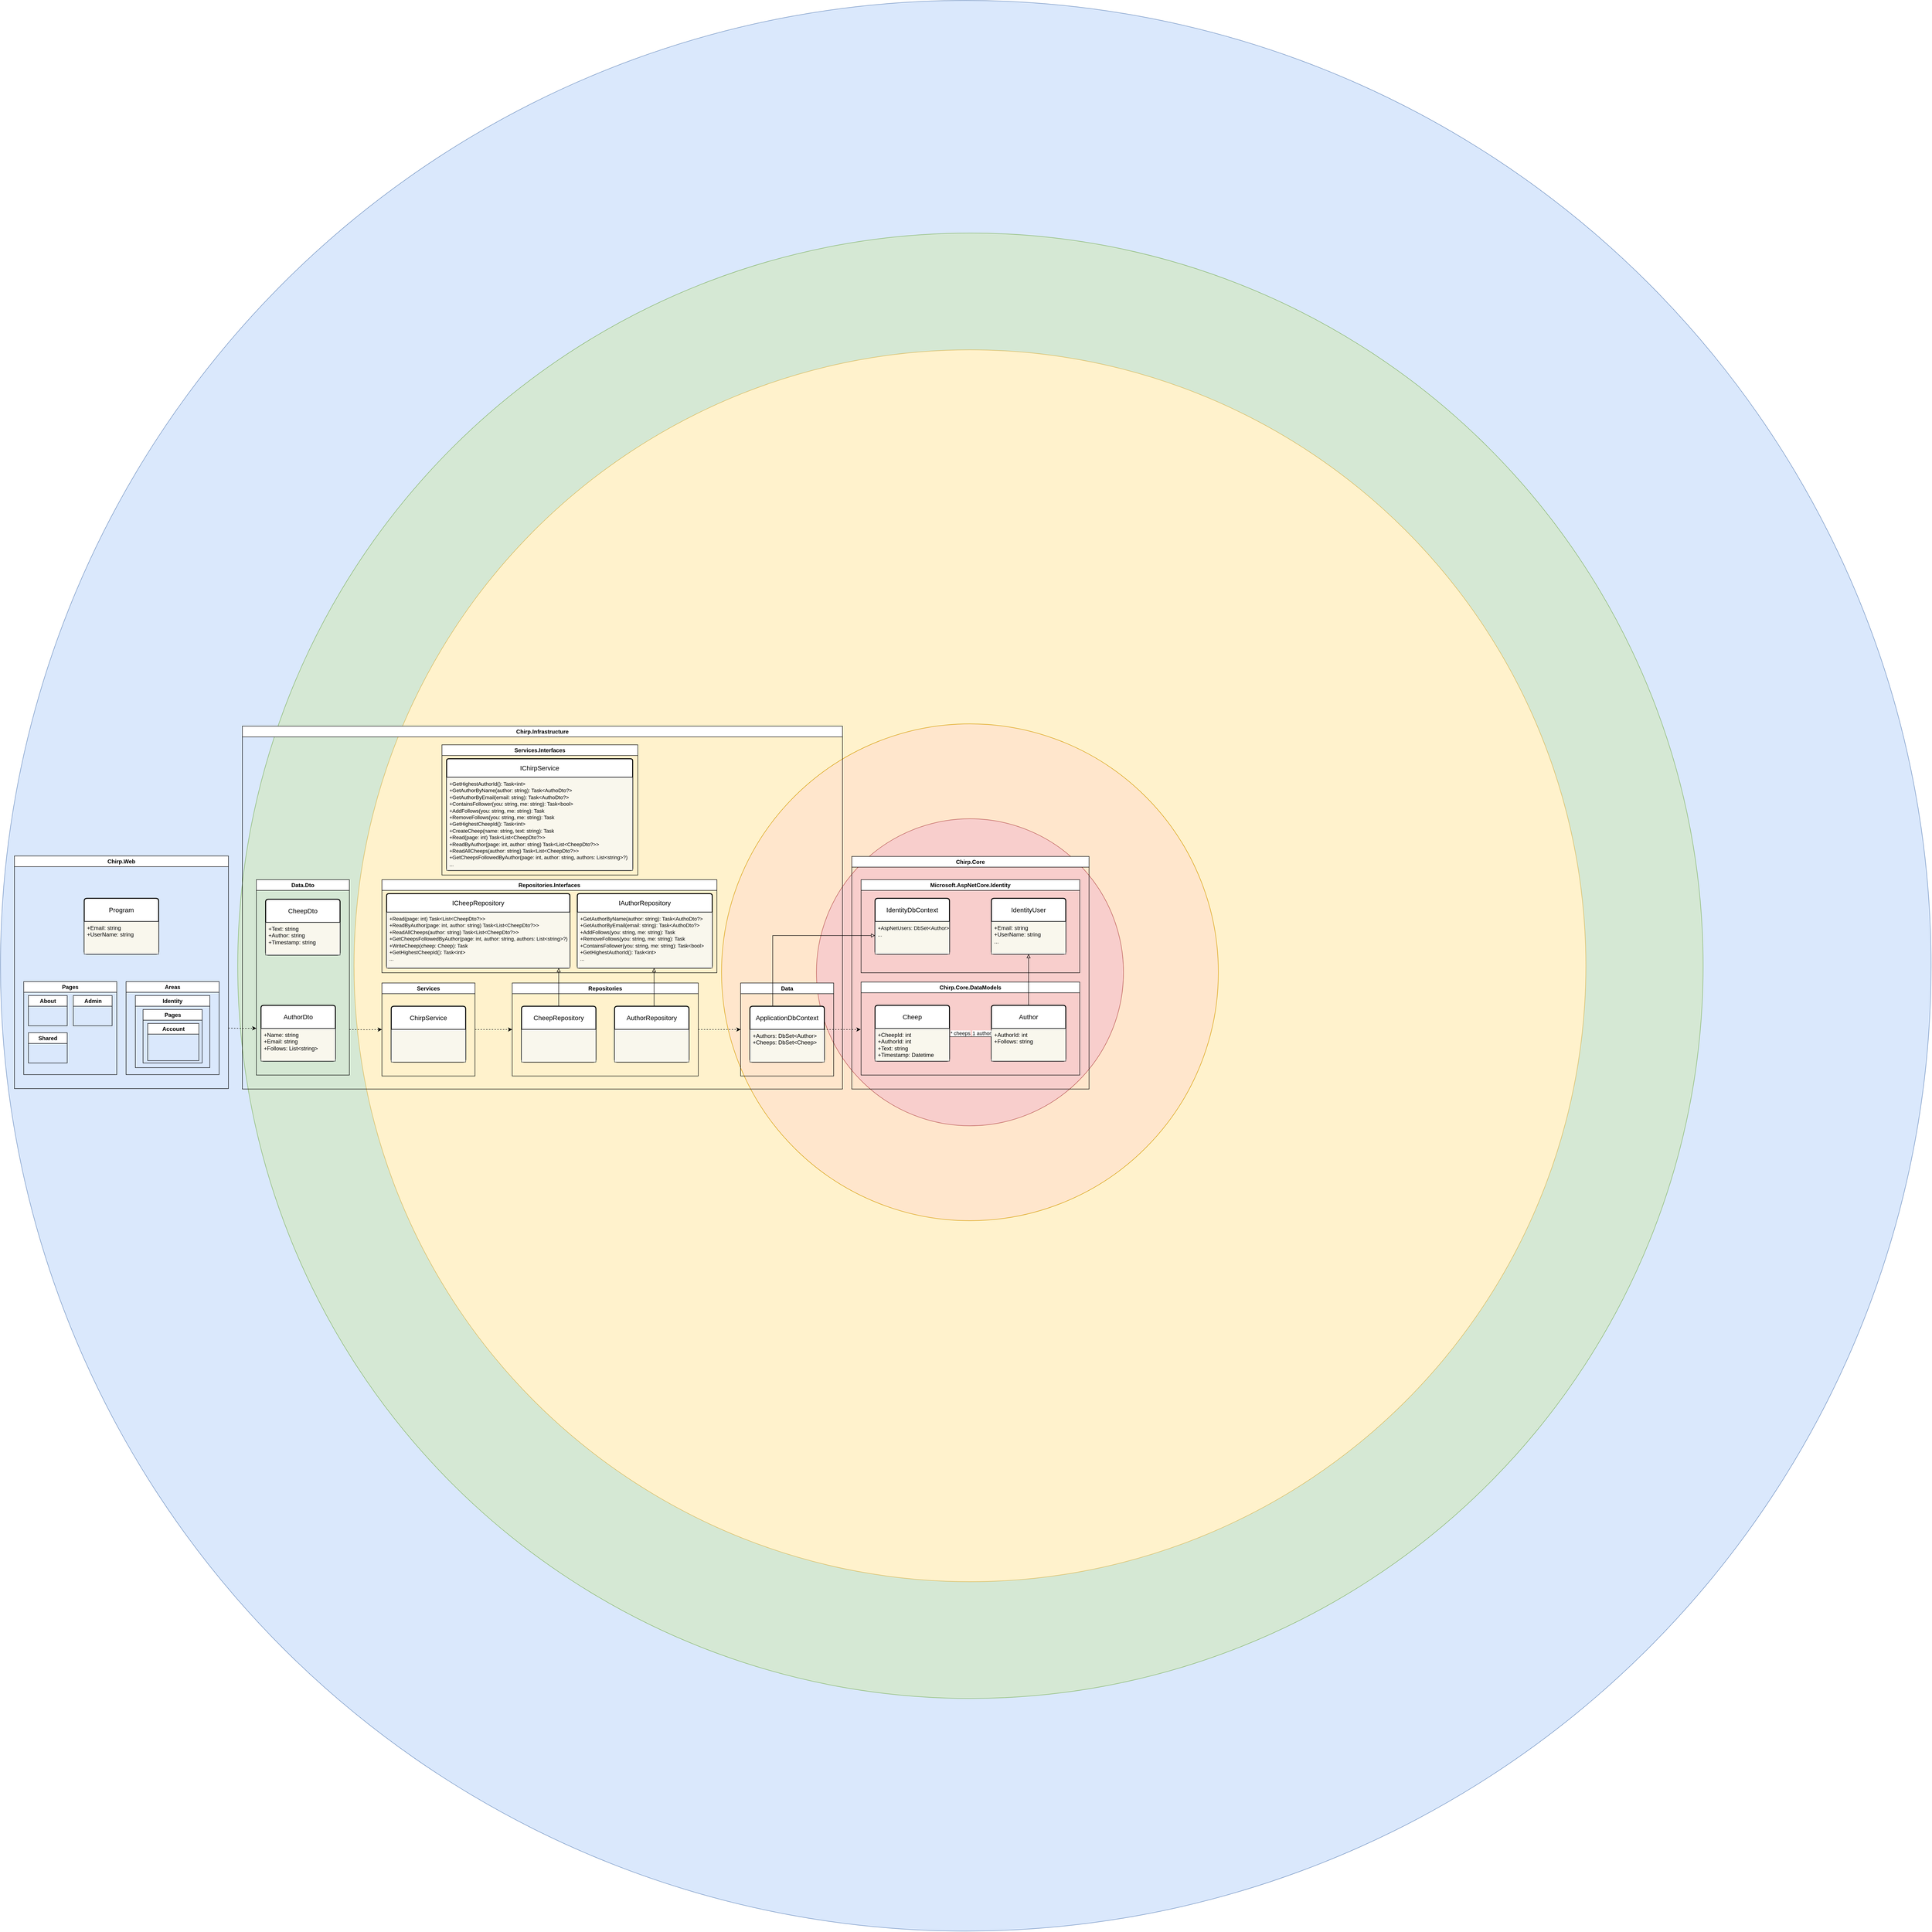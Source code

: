 <mxfile version="25.0.3">
  <diagram name="Side-1" id="GzISuMo-xyW6SiDjN4ra">
    <mxGraphModel dx="3443" dy="3314" grid="1" gridSize="10" guides="1" tooltips="1" connect="1" arrows="1" fold="1" page="1" pageScale="1" pageWidth="827" pageHeight="1169" math="0" shadow="0">
      <root>
        <mxCell id="0" />
        <mxCell id="1" parent="0" />
        <mxCell id="ZZ1NPOmU0_FGCFwdo5Y8-10" value="" style="ellipse;whiteSpace=wrap;html=1;aspect=fixed;fillColor=#dae8fc;strokeColor=#6c8ebf;" vertex="1" parent="1">
          <mxGeometry x="-1600" y="-1890.01" width="4150.01" height="4150.01" as="geometry" />
        </mxCell>
        <mxCell id="4euarY74Lfna2DTe539m-166" value="" style="ellipse;whiteSpace=wrap;html=1;aspect=fixed;fillColor=#d5e8d4;strokeColor=#82b366;" parent="1" vertex="1">
          <mxGeometry x="-1090" y="-1390.01" width="3150.01" height="3150.01" as="geometry" />
        </mxCell>
        <mxCell id="4euarY74Lfna2DTe539m-171" value="" style="ellipse;whiteSpace=wrap;html=1;aspect=fixed;fillColor=#fff2cc;strokeColor=#d6b656;direction=south;" parent="1" vertex="1">
          <mxGeometry x="-840" y="-1139" width="2648" height="2648" as="geometry" />
        </mxCell>
        <mxCell id="4euarY74Lfna2DTe539m-170" value="" style="ellipse;whiteSpace=wrap;html=1;aspect=fixed;fillColor=#ffe6cc;strokeColor=#d79b00;" parent="1" vertex="1">
          <mxGeometry x="-50" y="-335" width="1068" height="1068" as="geometry" />
        </mxCell>
        <mxCell id="4euarY74Lfna2DTe539m-165" value="" style="ellipse;whiteSpace=wrap;html=1;aspect=fixed;fillColor=#f8cecc;strokeColor=#b85450;" parent="1" vertex="1">
          <mxGeometry x="154" y="-131" width="660" height="660" as="geometry" />
        </mxCell>
        <mxCell id="4euarY74Lfna2DTe539m-27" value="Chirp.Infrastructure" style="swimlane;whiteSpace=wrap;html=1;" parent="1" vertex="1">
          <mxGeometry x="-1080" y="-330" width="1290" height="780" as="geometry">
            <mxRectangle x="-740" y="-50" width="200" height="30" as="alternateBounds" />
          </mxGeometry>
        </mxCell>
        <mxCell id="4euarY74Lfna2DTe539m-63" value="Data" style="swimlane;whiteSpace=wrap;html=1;" parent="4euarY74Lfna2DTe539m-27" vertex="1">
          <mxGeometry x="1071" y="552" width="200" height="200" as="geometry">
            <mxRectangle x="700" y="50" width="200" height="30" as="alternateBounds" />
          </mxGeometry>
        </mxCell>
        <mxCell id="4euarY74Lfna2DTe539m-64" value="ApplicationDbContext" style="swimlane;childLayout=stackLayout;horizontal=1;startSize=50;horizontalStack=0;rounded=1;fontSize=14;fontStyle=0;strokeWidth=2;resizeParent=0;resizeLast=1;shadow=0;dashed=0;align=center;arcSize=4;whiteSpace=wrap;html=1;" parent="4euarY74Lfna2DTe539m-63" vertex="1">
          <mxGeometry x="20" y="50" width="160" height="120" as="geometry" />
        </mxCell>
        <mxCell id="4euarY74Lfna2DTe539m-65" value="+Authors: DbSet&amp;lt;Author&amp;gt;&lt;div&gt;+Cheeps: DbSet&amp;lt;Cheep&amp;gt;&lt;/div&gt;" style="align=left;strokeColor=#36393d;fillColor=#f9f7ed;spacingLeft=4;fontSize=12;verticalAlign=top;resizable=0;rotatable=0;part=1;html=1;" parent="4euarY74Lfna2DTe539m-64" vertex="1">
          <mxGeometry y="50" width="160" height="70" as="geometry" />
        </mxCell>
        <mxCell id="4euarY74Lfna2DTe539m-54" value="Repositories" style="swimlane;whiteSpace=wrap;html=1;" parent="4euarY74Lfna2DTe539m-27" vertex="1">
          <mxGeometry x="580" y="552" width="400" height="200" as="geometry">
            <mxRectangle x="255" y="270" width="200" height="30" as="alternateBounds" />
          </mxGeometry>
        </mxCell>
        <mxCell id="4euarY74Lfna2DTe539m-55" value="AuthorRepository" style="swimlane;childLayout=stackLayout;horizontal=1;startSize=50;horizontalStack=0;rounded=1;fontSize=14;fontStyle=0;strokeWidth=2;resizeParent=0;resizeLast=1;shadow=0;dashed=0;align=center;arcSize=4;whiteSpace=wrap;html=1;" parent="4euarY74Lfna2DTe539m-54" vertex="1">
          <mxGeometry x="220" y="50" width="160" height="120" as="geometry" />
        </mxCell>
        <mxCell id="4euarY74Lfna2DTe539m-56" value="" style="align=left;strokeColor=#36393d;fillColor=#f9f7ed;spacingLeft=4;fontSize=12;verticalAlign=top;resizable=0;rotatable=0;part=1;html=1;" parent="4euarY74Lfna2DTe539m-55" vertex="1">
          <mxGeometry y="50" width="160" height="70" as="geometry" />
        </mxCell>
        <mxCell id="4euarY74Lfna2DTe539m-57" value="&lt;div&gt;&lt;span style=&quot;background-color: initial;&quot;&gt;CheepRepository&lt;/span&gt;&lt;/div&gt;" style="swimlane;childLayout=stackLayout;horizontal=1;startSize=50;horizontalStack=0;rounded=1;fontSize=14;fontStyle=0;strokeWidth=2;resizeParent=0;resizeLast=1;shadow=0;dashed=0;align=center;arcSize=4;whiteSpace=wrap;html=1;" parent="4euarY74Lfna2DTe539m-54" vertex="1">
          <mxGeometry x="20" y="50" width="160" height="120" as="geometry" />
        </mxCell>
        <mxCell id="4euarY74Lfna2DTe539m-58" value="" style="align=left;strokeColor=#36393d;fillColor=#f9f7ed;spacingLeft=4;fontSize=12;verticalAlign=top;resizable=0;rotatable=0;part=1;html=1;" parent="4euarY74Lfna2DTe539m-57" vertex="1">
          <mxGeometry y="50" width="160" height="70" as="geometry" />
        </mxCell>
        <mxCell id="4euarY74Lfna2DTe539m-59" value="" style="endArrow=block;html=1;rounded=0;endFill=0;strokeWidth=1;" parent="4euarY74Lfna2DTe539m-54" edge="1">
          <mxGeometry width="50" height="50" relative="1" as="geometry">
            <mxPoint x="305" y="50" as="sourcePoint" />
            <mxPoint x="305" y="-32" as="targetPoint" />
          </mxGeometry>
        </mxCell>
        <mxCell id="4euarY74Lfna2DTe539m-35" value="Services" style="swimlane;whiteSpace=wrap;html=1;" parent="4euarY74Lfna2DTe539m-27" vertex="1">
          <mxGeometry x="300" y="552" width="200" height="200" as="geometry">
            <mxRectangle x="35" y="270" width="200" height="30" as="alternateBounds" />
          </mxGeometry>
        </mxCell>
        <mxCell id="4euarY74Lfna2DTe539m-36" value="ChirpService" style="swimlane;childLayout=stackLayout;horizontal=1;startSize=50;horizontalStack=0;rounded=1;fontSize=14;fontStyle=0;strokeWidth=2;resizeParent=0;resizeLast=1;shadow=0;dashed=0;align=center;arcSize=4;whiteSpace=wrap;html=1;" parent="4euarY74Lfna2DTe539m-35" vertex="1">
          <mxGeometry x="20" y="50" width="160" height="120" as="geometry" />
        </mxCell>
        <mxCell id="4euarY74Lfna2DTe539m-37" value="" style="align=left;strokeColor=#36393d;fillColor=#f9f7ed;spacingLeft=4;fontSize=12;verticalAlign=top;resizable=0;rotatable=0;part=1;html=1;" parent="4euarY74Lfna2DTe539m-36" vertex="1">
          <mxGeometry y="50" width="160" height="70" as="geometry" />
        </mxCell>
        <mxCell id="4euarY74Lfna2DTe539m-38" value="Repositories.Interfaces" style="swimlane;whiteSpace=wrap;html=1;" parent="4euarY74Lfna2DTe539m-27" vertex="1">
          <mxGeometry x="300" y="330" width="720" height="200" as="geometry">
            <mxRectangle x="473" y="50" width="200" height="30" as="alternateBounds" />
          </mxGeometry>
        </mxCell>
        <mxCell id="4euarY74Lfna2DTe539m-39" value="IAuthorRepository" style="swimlane;childLayout=stackLayout;horizontal=1;startSize=40;horizontalStack=0;rounded=1;fontSize=14;fontStyle=0;strokeWidth=2;resizeParent=0;resizeLast=1;shadow=0;dashed=0;align=center;arcSize=4;whiteSpace=wrap;html=1;" parent="4euarY74Lfna2DTe539m-38" vertex="1">
          <mxGeometry x="420" y="30" width="290" height="160" as="geometry" />
        </mxCell>
        <mxCell id="4euarY74Lfna2DTe539m-40" value="&lt;font style=&quot;font-size: 11px;&quot;&gt;+GetAuthorByName(author: string): Task&amp;lt;AuthoDto?&amp;gt;&lt;/font&gt;&lt;div&gt;&lt;font style=&quot;font-size: 11px;&quot;&gt;+GetAuthorByEmail&lt;/font&gt;&lt;span style=&quot;font-size: 11px; background-color: initial;&quot;&gt;(email: string): Task&amp;lt;AuthoDto?&amp;gt;&lt;/span&gt;&lt;/div&gt;&lt;div&gt;&lt;span style=&quot;font-size: 11px;&quot;&gt;+AddFollows(you: string, me: string): Task&lt;/span&gt;&lt;/div&gt;&lt;div&gt;&lt;span style=&quot;font-size: 11px;&quot;&gt;+RemoveFollows&lt;/span&gt;&lt;span style=&quot;font-size: 11px; background-color: initial;&quot;&gt;(you: string, me: string): Task&lt;/span&gt;&lt;/div&gt;&lt;div&gt;&lt;span style=&quot;font-size: 11px;&quot;&gt;+ContainsFollower(&lt;/span&gt;&lt;span style=&quot;font-size: 11px; background-color: initial;&quot;&gt;you: string, me: string): Task&amp;lt;bool&amp;gt;&lt;/span&gt;&lt;/div&gt;&lt;div&gt;&lt;span style=&quot;font-size: 11px; background-color: initial;&quot;&gt;+GetHighestAuthorId(): Task&amp;lt;int&amp;gt;&lt;/span&gt;&lt;/div&gt;&lt;div&gt;&lt;span style=&quot;font-size: 11px;&quot;&gt;...&lt;/span&gt;&lt;/div&gt;" style="align=left;strokeColor=#36393d;fillColor=#f9f7ed;spacingLeft=4;fontSize=12;verticalAlign=top;resizable=0;rotatable=0;part=1;html=1;" parent="4euarY74Lfna2DTe539m-39" vertex="1">
          <mxGeometry y="40" width="290" height="120" as="geometry" />
        </mxCell>
        <mxCell id="4euarY74Lfna2DTe539m-50" value="ICheepRepository" style="swimlane;childLayout=stackLayout;horizontal=1;startSize=40;horizontalStack=0;rounded=1;fontSize=14;fontStyle=0;strokeWidth=2;resizeParent=0;resizeLast=1;shadow=0;dashed=0;align=center;arcSize=4;whiteSpace=wrap;html=1;" parent="4euarY74Lfna2DTe539m-38" vertex="1">
          <mxGeometry x="10" y="30" width="394" height="160" as="geometry" />
        </mxCell>
        <mxCell id="4euarY74Lfna2DTe539m-51" value="&lt;font style=&quot;font-size: 11px;&quot;&gt;+Read(page: int) Task&amp;lt;List&amp;lt;CheepDto?&amp;gt;&amp;gt;&lt;/font&gt;&lt;div&gt;&lt;font style=&quot;font-size: 11px;&quot;&gt;+ReadByAuthor&lt;/font&gt;&lt;span style=&quot;font-size: 11px; background-color: initial;&quot;&gt;(page: int, author: string) Task&amp;lt;List&amp;lt;CheepDto?&amp;gt;&amp;gt;&lt;/span&gt;&lt;/div&gt;&lt;div&gt;&lt;span style=&quot;font-size: 11px;&quot;&gt;+ReadAllCheeps&lt;/span&gt;&lt;span style=&quot;font-size: 11px; background-color: initial;&quot;&gt;(author: string) Task&amp;lt;List&amp;lt;CheepDto?&amp;gt;&amp;gt;&lt;/span&gt;&lt;/div&gt;&lt;div&gt;&lt;span style=&quot;font-size: 11px;&quot;&gt;+GetCheepsFollowedByAuthor&lt;/span&gt;&lt;span style=&quot;background-color: initial; font-size: 11px;&quot;&gt;(page: int, author: string, authors: List&amp;lt;string&amp;gt;?)&lt;/span&gt;&lt;/div&gt;&lt;div&gt;&lt;span style=&quot;background-color: initial; font-size: 11px;&quot;&gt;+WriteCheep(cheep: Cheep): Task&lt;/span&gt;&lt;/div&gt;&lt;div&gt;&lt;span style=&quot;background-color: initial; font-size: 11px;&quot;&gt;+GetHighestCheepId(): Task&amp;lt;int&amp;gt;&lt;/span&gt;&lt;/div&gt;&lt;div&gt;&lt;span style=&quot;font-size: 11px;&quot;&gt;...&lt;/span&gt;&lt;/div&gt;" style="align=left;strokeColor=#36393d;fillColor=#f9f7ed;spacingLeft=4;fontSize=12;verticalAlign=top;resizable=0;rotatable=0;part=1;html=1;" parent="4euarY74Lfna2DTe539m-50" vertex="1">
          <mxGeometry y="40" width="394" height="120" as="geometry" />
        </mxCell>
        <mxCell id="4euarY74Lfna2DTe539m-41" value="Services.Interfaces" style="swimlane;whiteSpace=wrap;html=1;" parent="4euarY74Lfna2DTe539m-27" vertex="1">
          <mxGeometry x="429" y="40" width="421" height="280" as="geometry">
            <mxRectangle x="259" y="50" width="200" height="30" as="alternateBounds" />
          </mxGeometry>
        </mxCell>
        <mxCell id="4euarY74Lfna2DTe539m-42" value="IChirpService" style="swimlane;childLayout=stackLayout;horizontal=1;startSize=40;horizontalStack=0;rounded=1;fontSize=14;fontStyle=0;strokeWidth=2;resizeParent=0;resizeLast=1;shadow=0;dashed=0;align=center;arcSize=4;whiteSpace=wrap;html=1;" parent="4euarY74Lfna2DTe539m-41" vertex="1">
          <mxGeometry x="10" y="30" width="400" height="240" as="geometry" />
        </mxCell>
        <mxCell id="4euarY74Lfna2DTe539m-43" value="&lt;div&gt;&lt;span style=&quot;font-size: 11px;&quot;&gt;+GetHighestAuthorId(): Task&amp;lt;int&amp;gt;&lt;/span&gt;&lt;span style=&quot;font-size: 11px;&quot;&gt;&lt;/span&gt;&lt;/div&gt;&lt;div&gt;&lt;span style=&quot;font-size: 11px;&quot;&gt;+GetAuthorByName(author: string): Task&amp;lt;AuthoDto?&amp;gt;&lt;/span&gt;&lt;/div&gt;&lt;div&gt;&lt;font style=&quot;font-size: 11px;&quot;&gt;+GetAuthorByEmail&lt;/font&gt;&lt;span style=&quot;background-color: initial; font-size: 11px;&quot;&gt;(email: string): Task&amp;lt;AuthoDto?&amp;gt;&lt;/span&gt;&lt;/div&gt;&lt;div&gt;&lt;span style=&quot;font-size: 11px;&quot;&gt;+ContainsFollower(&lt;/span&gt;&lt;span style=&quot;background-color: initial; font-size: 11px;&quot;&gt;you: string, me: string): Task&amp;lt;bool&amp;gt;&lt;/span&gt;&lt;/div&gt;&lt;div&gt;&lt;div&gt;&lt;span style=&quot;font-size: 11px;&quot;&gt;+AddFollows(you: string, me: string): Task&lt;/span&gt;&lt;/div&gt;&lt;div&gt;&lt;span style=&quot;font-size: 11px;&quot;&gt;+RemoveFollows&lt;/span&gt;&lt;span style=&quot;font-size: 11px; background-color: initial;&quot;&gt;(you: string, me: string): Task&lt;/span&gt;&lt;/div&gt;&lt;/div&gt;&lt;div&gt;&lt;span style=&quot;font-size: 11px;&quot;&gt;+GetHighestCheepId(): Task&amp;lt;int&amp;gt;&lt;/span&gt;&lt;span style=&quot;font-size: 11px; background-color: initial;&quot;&gt;&lt;/span&gt;&lt;/div&gt;&lt;div&gt;&lt;span style=&quot;font-size: 11px;&quot;&gt;+CreateCheep(name: string, text: string): Task&lt;/span&gt;&lt;/div&gt;&lt;div&gt;&lt;span style=&quot;font-size: 11px;&quot;&gt;+Read(page: int) Task&amp;lt;List&amp;lt;CheepDto?&amp;gt;&amp;gt;&lt;/span&gt;&lt;span style=&quot;font-size: 11px;&quot;&gt;&lt;/span&gt;&lt;/div&gt;&lt;div&gt;&lt;font style=&quot;font-size: 11px;&quot;&gt;+ReadByAuthor&lt;/font&gt;&lt;span style=&quot;background-color: initial; font-size: 11px;&quot;&gt;(page: int, author: string) Task&amp;lt;List&amp;lt;CheepDto?&amp;gt;&amp;gt;&lt;/span&gt;&lt;span style=&quot;font-size: 11px;&quot;&gt;&lt;/span&gt;&lt;/div&gt;&lt;div&gt;&lt;span style=&quot;font-size: 11px;&quot;&gt;+ReadAllCheeps&lt;/span&gt;&lt;span style=&quot;background-color: initial; font-size: 11px;&quot;&gt;(author: string) Task&amp;lt;List&amp;lt;CheepDto?&amp;gt;&amp;gt;&lt;/span&gt;&lt;/div&gt;&lt;div&gt;&lt;span style=&quot;font-size: 11px;&quot;&gt;+GetCheepsFollowedByAuthor&lt;/span&gt;&lt;span style=&quot;background-color: initial; font-size: 11px;&quot;&gt;(page: int, author: string, authors: List&amp;lt;string&amp;gt;?)&lt;/span&gt;&lt;/div&gt;&lt;div&gt;&lt;font style=&quot;font-size: 11px;&quot;&gt;...&lt;/font&gt;&lt;/div&gt;" style="align=left;strokeColor=#36393d;fillColor=#f9f7ed;spacingLeft=4;fontSize=12;verticalAlign=top;resizable=0;rotatable=0;part=1;html=1;" parent="4euarY74Lfna2DTe539m-42" vertex="1">
          <mxGeometry y="40" width="400" height="200" as="geometry" />
        </mxCell>
        <mxCell id="4euarY74Lfna2DTe539m-74" style="edgeStyle=orthogonalEdgeStyle;rounded=0;orthogonalLoop=1;jettySize=auto;html=1;exitX=1;exitY=0.5;exitDx=0;exitDy=0;entryX=0;entryY=0.5;entryDx=0;entryDy=0;dashed=1;" parent="4euarY74Lfna2DTe539m-27" source="4euarY74Lfna2DTe539m-54" target="4euarY74Lfna2DTe539m-63" edge="1">
          <mxGeometry relative="1" as="geometry" />
        </mxCell>
        <mxCell id="ZZ1NPOmU0_FGCFwdo5Y8-9" style="edgeStyle=orthogonalEdgeStyle;rounded=0;orthogonalLoop=1;jettySize=auto;html=1;entryX=0;entryY=0.5;entryDx=0;entryDy=0;dashed=1;exitX=1;exitY=0.5;exitDx=0;exitDy=0;" edge="1" parent="4euarY74Lfna2DTe539m-27" source="4euarY74Lfna2DTe539m-35" target="4euarY74Lfna2DTe539m-54">
          <mxGeometry relative="1" as="geometry">
            <mxPoint x="520" y="372" as="sourcePoint" />
            <mxPoint x="550" y="372" as="targetPoint" />
          </mxGeometry>
        </mxCell>
        <mxCell id="ZZ1NPOmU0_FGCFwdo5Y8-21" value="" style="endArrow=block;html=1;rounded=0;endFill=0;strokeWidth=1;exitX=0.5;exitY=0;exitDx=0;exitDy=0;" edge="1" parent="4euarY74Lfna2DTe539m-27" source="4euarY74Lfna2DTe539m-57">
          <mxGeometry width="50" height="50" relative="1" as="geometry">
            <mxPoint x="780" y="602" as="sourcePoint" />
            <mxPoint x="680" y="520" as="targetPoint" />
          </mxGeometry>
        </mxCell>
        <mxCell id="ZZ1NPOmU0_FGCFwdo5Y8-1" value="Data.Dto" style="swimlane;whiteSpace=wrap;html=1;" vertex="1" parent="4euarY74Lfna2DTe539m-27">
          <mxGeometry x="30" y="330" width="200" height="420" as="geometry">
            <mxRectangle x="35" y="270" width="200" height="30" as="alternateBounds" />
          </mxGeometry>
        </mxCell>
        <mxCell id="ZZ1NPOmU0_FGCFwdo5Y8-2" value="CheepDto" style="swimlane;childLayout=stackLayout;horizontal=1;startSize=50;horizontalStack=0;rounded=1;fontSize=14;fontStyle=0;strokeWidth=2;resizeParent=0;resizeLast=1;shadow=0;dashed=0;align=center;arcSize=4;whiteSpace=wrap;html=1;" vertex="1" parent="ZZ1NPOmU0_FGCFwdo5Y8-1">
          <mxGeometry x="20" y="42" width="160" height="120" as="geometry" />
        </mxCell>
        <mxCell id="ZZ1NPOmU0_FGCFwdo5Y8-3" value="+Text: string&lt;br&gt;+Author: string&lt;div&gt;+Timestamp: string&lt;/div&gt;" style="align=left;strokeColor=#36393d;fillColor=#f9f7ed;spacingLeft=4;fontSize=12;verticalAlign=top;resizable=0;rotatable=0;part=1;html=1;" vertex="1" parent="ZZ1NPOmU0_FGCFwdo5Y8-2">
          <mxGeometry y="50" width="160" height="70" as="geometry" />
        </mxCell>
        <mxCell id="ZZ1NPOmU0_FGCFwdo5Y8-22" style="edgeStyle=orthogonalEdgeStyle;rounded=0;orthogonalLoop=1;jettySize=auto;html=1;exitX=1;exitY=0.75;exitDx=0;exitDy=0;dashed=1;" edge="1" parent="1">
          <mxGeometry relative="1" as="geometry">
            <mxPoint x="-1050" y="319.368" as="targetPoint" />
            <mxPoint x="-1110" y="319" as="sourcePoint" />
          </mxGeometry>
        </mxCell>
        <mxCell id="4euarY74Lfna2DTe539m-111" value="Chirp.Web" style="swimlane;whiteSpace=wrap;html=1;" parent="1" vertex="1">
          <mxGeometry x="-1570" y="-51" width="460" height="500" as="geometry">
            <mxRectangle x="10" y="210" width="200" height="30" as="alternateBounds" />
          </mxGeometry>
        </mxCell>
        <mxCell id="4euarY74Lfna2DTe539m-127" value="Program" style="swimlane;childLayout=stackLayout;horizontal=1;startSize=50;horizontalStack=0;rounded=1;fontSize=14;fontStyle=0;strokeWidth=2;resizeParent=0;resizeLast=1;shadow=0;dashed=0;align=center;arcSize=4;whiteSpace=wrap;html=1;" parent="4euarY74Lfna2DTe539m-111" vertex="1">
          <mxGeometry x="150" y="91" width="160" height="120" as="geometry" />
        </mxCell>
        <mxCell id="4euarY74Lfna2DTe539m-128" value="+Email: string&lt;br&gt;+UserName: string" style="align=left;strokeColor=#36393d;fillColor=#f9f7ed;spacingLeft=4;fontSize=12;verticalAlign=top;resizable=0;rotatable=0;part=1;html=1;" parent="4euarY74Lfna2DTe539m-127" vertex="1">
          <mxGeometry y="50" width="160" height="70" as="geometry" />
        </mxCell>
        <mxCell id="4euarY74Lfna2DTe539m-133" value="Pages" style="swimlane;whiteSpace=wrap;html=1;" parent="4euarY74Lfna2DTe539m-111" vertex="1">
          <mxGeometry x="20" y="270" width="200" height="200" as="geometry">
            <mxRectangle x="35" y="50" width="200" height="30" as="alternateBounds" />
          </mxGeometry>
        </mxCell>
        <mxCell id="4euarY74Lfna2DTe539m-152" value="About" style="swimlane;whiteSpace=wrap;html=1;" parent="4euarY74Lfna2DTe539m-133" vertex="1">
          <mxGeometry x="10" y="30" width="83.5" height="65" as="geometry">
            <mxRectangle x="35" y="50" width="200" height="30" as="alternateBounds" />
          </mxGeometry>
        </mxCell>
        <mxCell id="4euarY74Lfna2DTe539m-153" value="&lt;div style=&quot;text-align: left;&quot;&gt;&lt;br&gt;&lt;/div&gt;" style="text;html=1;align=center;verticalAlign=middle;resizable=0;points=[];autosize=1;strokeColor=none;fillColor=none;" parent="4euarY74Lfna2DTe539m-152" vertex="1">
          <mxGeometry x="10" y="30" width="20" height="30" as="geometry" />
        </mxCell>
        <mxCell id="4euarY74Lfna2DTe539m-150" value="Admin" style="swimlane;whiteSpace=wrap;html=1;" parent="4euarY74Lfna2DTe539m-133" vertex="1">
          <mxGeometry x="106.5" y="30" width="83.5" height="65" as="geometry">
            <mxRectangle x="35" y="50" width="200" height="30" as="alternateBounds" />
          </mxGeometry>
        </mxCell>
        <mxCell id="4euarY74Lfna2DTe539m-151" value="&lt;div style=&quot;text-align: left;&quot;&gt;&lt;br&gt;&lt;/div&gt;" style="text;html=1;align=center;verticalAlign=middle;resizable=0;points=[];autosize=1;strokeColor=none;fillColor=none;" parent="4euarY74Lfna2DTe539m-150" vertex="1">
          <mxGeometry x="10" y="30" width="20" height="30" as="geometry" />
        </mxCell>
        <mxCell id="4euarY74Lfna2DTe539m-154" value="Shared" style="swimlane;whiteSpace=wrap;html=1;" parent="4euarY74Lfna2DTe539m-133" vertex="1">
          <mxGeometry x="10" y="110" width="83.5" height="65" as="geometry">
            <mxRectangle x="35" y="50" width="200" height="30" as="alternateBounds" />
          </mxGeometry>
        </mxCell>
        <mxCell id="4euarY74Lfna2DTe539m-155" value="&lt;div style=&quot;text-align: left;&quot;&gt;&lt;br&gt;&lt;/div&gt;" style="text;html=1;align=center;verticalAlign=middle;resizable=0;points=[];autosize=1;strokeColor=none;fillColor=none;" parent="4euarY74Lfna2DTe539m-154" vertex="1">
          <mxGeometry x="10" y="30" width="20" height="30" as="geometry" />
        </mxCell>
        <mxCell id="4euarY74Lfna2DTe539m-137" value="Areas" style="swimlane;whiteSpace=wrap;html=1;" parent="4euarY74Lfna2DTe539m-111" vertex="1">
          <mxGeometry x="240" y="270" width="200" height="200" as="geometry">
            <mxRectangle x="35" y="50" width="200" height="30" as="alternateBounds" />
          </mxGeometry>
        </mxCell>
        <mxCell id="4euarY74Lfna2DTe539m-143" value="&lt;div style=&quot;text-align: left;&quot;&gt;&lt;br&gt;&lt;/div&gt;" style="text;html=1;align=center;verticalAlign=middle;resizable=0;points=[];autosize=1;strokeColor=none;fillColor=none;" parent="4euarY74Lfna2DTe539m-137" vertex="1">
          <mxGeometry x="10" y="30" width="20" height="30" as="geometry" />
        </mxCell>
        <mxCell id="4euarY74Lfna2DTe539m-144" value="Identity" style="swimlane;whiteSpace=wrap;html=1;" parent="4euarY74Lfna2DTe539m-137" vertex="1">
          <mxGeometry x="20" y="30" width="160" height="155" as="geometry">
            <mxRectangle x="35" y="50" width="200" height="30" as="alternateBounds" />
          </mxGeometry>
        </mxCell>
        <mxCell id="4euarY74Lfna2DTe539m-145" value="&lt;div style=&quot;text-align: left;&quot;&gt;&lt;br&gt;&lt;/div&gt;" style="text;html=1;align=center;verticalAlign=middle;resizable=0;points=[];autosize=1;strokeColor=none;fillColor=none;" parent="4euarY74Lfna2DTe539m-144" vertex="1">
          <mxGeometry x="10" y="30" width="20" height="30" as="geometry" />
        </mxCell>
        <mxCell id="4euarY74Lfna2DTe539m-146" value="Pages" style="swimlane;whiteSpace=wrap;html=1;" parent="4euarY74Lfna2DTe539m-144" vertex="1">
          <mxGeometry x="16.5" y="30" width="127" height="115" as="geometry">
            <mxRectangle x="35" y="50" width="200" height="30" as="alternateBounds" />
          </mxGeometry>
        </mxCell>
        <mxCell id="4euarY74Lfna2DTe539m-147" value="&lt;div style=&quot;text-align: left;&quot;&gt;&lt;br&gt;&lt;/div&gt;" style="text;html=1;align=center;verticalAlign=middle;resizable=0;points=[];autosize=1;strokeColor=none;fillColor=none;" parent="4euarY74Lfna2DTe539m-146" vertex="1">
          <mxGeometry x="10" y="30" width="20" height="30" as="geometry" />
        </mxCell>
        <mxCell id="4euarY74Lfna2DTe539m-148" value="Account" style="swimlane;whiteSpace=wrap;html=1;" parent="4euarY74Lfna2DTe539m-146" vertex="1">
          <mxGeometry x="10" y="30" width="110" height="80" as="geometry">
            <mxRectangle x="35" y="50" width="200" height="30" as="alternateBounds" />
          </mxGeometry>
        </mxCell>
        <mxCell id="4euarY74Lfna2DTe539m-149" value="&lt;div style=&quot;text-align: left;&quot;&gt;&lt;br&gt;&lt;/div&gt;" style="text;html=1;align=center;verticalAlign=middle;resizable=0;points=[];autosize=1;strokeColor=none;fillColor=none;" parent="4euarY74Lfna2DTe539m-148" vertex="1">
          <mxGeometry x="10" y="30" width="20" height="30" as="geometry" />
        </mxCell>
        <mxCell id="4euarY74Lfna2DTe539m-23" value="Chirp.Core" style="swimlane;whiteSpace=wrap;html=1;" parent="1" vertex="1">
          <mxGeometry x="230" y="-50" width="510" height="500" as="geometry">
            <mxRectangle x="10" y="210" width="200" height="30" as="alternateBounds" />
          </mxGeometry>
        </mxCell>
        <mxCell id="4euarY74Lfna2DTe539m-21" value="Chirp.Core.DataModels" style="swimlane;whiteSpace=wrap;html=1;" parent="4euarY74Lfna2DTe539m-23" vertex="1">
          <mxGeometry x="20" y="270" width="470" height="200" as="geometry">
            <mxRectangle x="20" y="50" width="200" height="30" as="alternateBounds" />
          </mxGeometry>
        </mxCell>
        <mxCell id="4euarY74Lfna2DTe539m-1" value="Author" style="swimlane;childLayout=stackLayout;horizontal=1;startSize=50;horizontalStack=0;rounded=1;fontSize=14;fontStyle=0;strokeWidth=2;resizeParent=0;resizeLast=1;shadow=0;dashed=0;align=center;arcSize=4;whiteSpace=wrap;html=1;" parent="4euarY74Lfna2DTe539m-21" vertex="1">
          <mxGeometry x="280" y="50" width="160" height="120" as="geometry">
            <mxRectangle x="270" y="270" width="80" height="50" as="alternateBounds" />
          </mxGeometry>
        </mxCell>
        <mxCell id="4euarY74Lfna2DTe539m-2" value="+AuthorId: int&lt;br&gt;+Follows: string" style="align=left;strokeColor=#36393d;fillColor=#f9f7ed;spacingLeft=4;fontSize=12;verticalAlign=top;resizable=0;rotatable=0;part=1;html=1;" parent="4euarY74Lfna2DTe539m-1" vertex="1">
          <mxGeometry y="50" width="160" height="70" as="geometry" />
        </mxCell>
        <mxCell id="4euarY74Lfna2DTe539m-3" value="Cheep" style="swimlane;childLayout=stackLayout;horizontal=1;startSize=50;horizontalStack=0;rounded=1;fontSize=14;fontStyle=0;strokeWidth=2;resizeParent=0;resizeLast=1;shadow=0;dashed=0;align=center;arcSize=4;whiteSpace=wrap;html=1;" parent="4euarY74Lfna2DTe539m-21" vertex="1">
          <mxGeometry x="30" y="50" width="160" height="120" as="geometry" />
        </mxCell>
        <mxCell id="4euarY74Lfna2DTe539m-4" value="+CheepId: int&lt;br&gt;+AuthorId: int&lt;br&gt;+Text: string&lt;div&gt;+Timestamp: Datetime&lt;/div&gt;" style="align=left;strokeColor=#36393d;fillColor=#f9f7ed;spacingLeft=4;fontSize=12;verticalAlign=top;resizable=0;rotatable=0;part=1;html=1;" parent="4euarY74Lfna2DTe539m-3" vertex="1">
          <mxGeometry y="50" width="160" height="70" as="geometry" />
        </mxCell>
        <mxCell id="4euarY74Lfna2DTe539m-13" style="edgeStyle=orthogonalEdgeStyle;rounded=0;orthogonalLoop=1;jettySize=auto;html=1;endArrow=none;endFill=0;entryX=1;entryY=0.25;entryDx=0;entryDy=0;exitX=0;exitY=0.25;exitDx=0;exitDy=0;" parent="4euarY74Lfna2DTe539m-21" source="4euarY74Lfna2DTe539m-2" target="4euarY74Lfna2DTe539m-4" edge="1">
          <mxGeometry relative="1" as="geometry">
            <mxPoint x="291" y="117" as="targetPoint" />
          </mxGeometry>
        </mxCell>
        <mxCell id="4euarY74Lfna2DTe539m-14" value="1 author" style="edgeLabel;html=1;align=center;verticalAlign=middle;resizable=0;points=[];" parent="4euarY74Lfna2DTe539m-13" vertex="1" connectable="0">
          <mxGeometry x="-0.808" y="2" relative="1" as="geometry">
            <mxPoint x="-13" y="-10" as="offset" />
          </mxGeometry>
        </mxCell>
        <mxCell id="4euarY74Lfna2DTe539m-15" value="* cheeps" style="edgeLabel;html=1;align=center;verticalAlign=middle;resizable=0;points=[];" parent="4euarY74Lfna2DTe539m-13" vertex="1" connectable="0">
          <mxGeometry x="0.622" relative="1" as="geometry">
            <mxPoint x="6" y="-8" as="offset" />
          </mxGeometry>
        </mxCell>
        <mxCell id="4euarY74Lfna2DTe539m-20" value="Microsoft.AspNetCore.Identity" style="swimlane;whiteSpace=wrap;html=1;" parent="4euarY74Lfna2DTe539m-23" vertex="1">
          <mxGeometry x="20" y="50" width="470" height="200" as="geometry">
            <mxRectangle x="-10" y="-270" width="200" height="30" as="alternateBounds" />
          </mxGeometry>
        </mxCell>
        <mxCell id="4euarY74Lfna2DTe539m-5" value="IdentityUser" style="swimlane;childLayout=stackLayout;horizontal=1;startSize=50;horizontalStack=0;rounded=1;fontSize=14;fontStyle=0;strokeWidth=2;resizeParent=0;resizeLast=1;shadow=0;dashed=0;align=center;arcSize=4;whiteSpace=wrap;html=1;" parent="4euarY74Lfna2DTe539m-20" vertex="1">
          <mxGeometry x="280" y="40" width="160" height="120" as="geometry" />
        </mxCell>
        <mxCell id="4euarY74Lfna2DTe539m-6" value="+Email: string&lt;br&gt;+UserName: string&lt;div&gt;...&lt;/div&gt;" style="align=left;strokeColor=#36393d;fillColor=#f9f7ed;spacingLeft=4;fontSize=12;verticalAlign=top;resizable=0;rotatable=0;part=1;html=1;" parent="4euarY74Lfna2DTe539m-5" vertex="1">
          <mxGeometry y="50" width="160" height="70" as="geometry" />
        </mxCell>
        <mxCell id="4euarY74Lfna2DTe539m-67" value="IdentityDbContext" style="swimlane;childLayout=stackLayout;horizontal=1;startSize=50;horizontalStack=0;rounded=1;fontSize=14;fontStyle=0;strokeWidth=2;resizeParent=0;resizeLast=1;shadow=0;dashed=0;align=center;arcSize=4;whiteSpace=wrap;html=1;" parent="4euarY74Lfna2DTe539m-20" vertex="1">
          <mxGeometry x="30" y="40" width="160" height="120" as="geometry" />
        </mxCell>
        <mxCell id="4euarY74Lfna2DTe539m-68" value="&lt;font style=&quot;font-size: 11px;&quot;&gt;+AspNetUsers: DbSet&amp;lt;Author&amp;gt;&lt;/font&gt;&lt;div&gt;&lt;font style=&quot;font-size: 11px;&quot;&gt;...&lt;/font&gt;&lt;/div&gt;" style="align=left;strokeColor=#36393d;fillColor=#f9f7ed;spacingLeft=4;fontSize=12;verticalAlign=top;resizable=0;rotatable=0;part=1;html=1;" parent="4euarY74Lfna2DTe539m-67" vertex="1">
          <mxGeometry y="50" width="160" height="70" as="geometry" />
        </mxCell>
        <mxCell id="4euarY74Lfna2DTe539m-66" value="" style="endArrow=block;html=1;rounded=0;endFill=0;strokeWidth=1;entryX=0;entryY=0.25;entryDx=0;entryDy=0;exitX=0.5;exitY=0;exitDx=0;exitDy=0;" parent="4euarY74Lfna2DTe539m-20" edge="1">
          <mxGeometry width="50" height="50" relative="1" as="geometry">
            <mxPoint x="-190" y="272.5" as="sourcePoint" />
            <mxPoint x="30" y="120" as="targetPoint" />
            <Array as="points">
              <mxPoint x="-190" y="120" />
            </Array>
          </mxGeometry>
        </mxCell>
        <mxCell id="4euarY74Lfna2DTe539m-10" value="" style="endArrow=block;html=1;rounded=0;entryX=0.5;entryY=1;entryDx=0;entryDy=0;exitX=0.5;exitY=0;exitDx=0;exitDy=0;endFill=0;strokeWidth=1;" parent="4euarY74Lfna2DTe539m-23" source="4euarY74Lfna2DTe539m-1" target="4euarY74Lfna2DTe539m-6" edge="1">
          <mxGeometry width="50" height="50" relative="1" as="geometry">
            <mxPoint x="60" y="320" as="sourcePoint" />
            <mxPoint x="110" y="270" as="targetPoint" />
          </mxGeometry>
        </mxCell>
        <mxCell id="ZZ1NPOmU0_FGCFwdo5Y8-4" value="AuthorDto" style="swimlane;childLayout=stackLayout;horizontal=1;startSize=50;horizontalStack=0;rounded=1;fontSize=14;fontStyle=0;strokeWidth=2;resizeParent=0;resizeLast=1;shadow=0;dashed=0;align=center;arcSize=4;whiteSpace=wrap;html=1;" vertex="1" parent="1">
          <mxGeometry x="-1040" y="270" width="160" height="120" as="geometry" />
        </mxCell>
        <mxCell id="ZZ1NPOmU0_FGCFwdo5Y8-5" value="+Name: string&lt;br&gt;+Email: string&lt;div&gt;+Follows: List&amp;lt;string&amp;gt;&lt;/div&gt;" style="align=left;strokeColor=#36393d;fillColor=#f9f7ed;spacingLeft=4;fontSize=12;verticalAlign=top;resizable=0;rotatable=0;part=1;html=1;" vertex="1" parent="ZZ1NPOmU0_FGCFwdo5Y8-4">
          <mxGeometry y="50" width="160" height="70" as="geometry" />
        </mxCell>
        <mxCell id="4euarY74Lfna2DTe539m-70" style="edgeStyle=orthogonalEdgeStyle;rounded=0;orthogonalLoop=1;jettySize=auto;html=1;endArrow=classic;endFill=1;dashed=1;" parent="1" edge="1">
          <mxGeometry relative="1" as="geometry">
            <mxPoint x="170" y="322" as="sourcePoint" />
            <mxPoint x="249" y="322" as="targetPoint" />
            <Array as="points">
              <mxPoint x="206" y="321.72" />
              <mxPoint x="206" y="321.72" />
            </Array>
          </mxGeometry>
        </mxCell>
        <mxCell id="4euarY74Lfna2DTe539m-163" style="edgeStyle=orthogonalEdgeStyle;rounded=0;orthogonalLoop=1;jettySize=auto;html=1;entryX=0;entryY=0.5;entryDx=0;entryDy=0;dashed=1;" parent="1" edge="1" target="4euarY74Lfna2DTe539m-35">
          <mxGeometry relative="1" as="geometry">
            <mxPoint x="-850" y="322" as="sourcePoint" />
            <mxPoint x="-990.0" y="41.44" as="targetPoint" />
          </mxGeometry>
        </mxCell>
      </root>
    </mxGraphModel>
  </diagram>
</mxfile>
